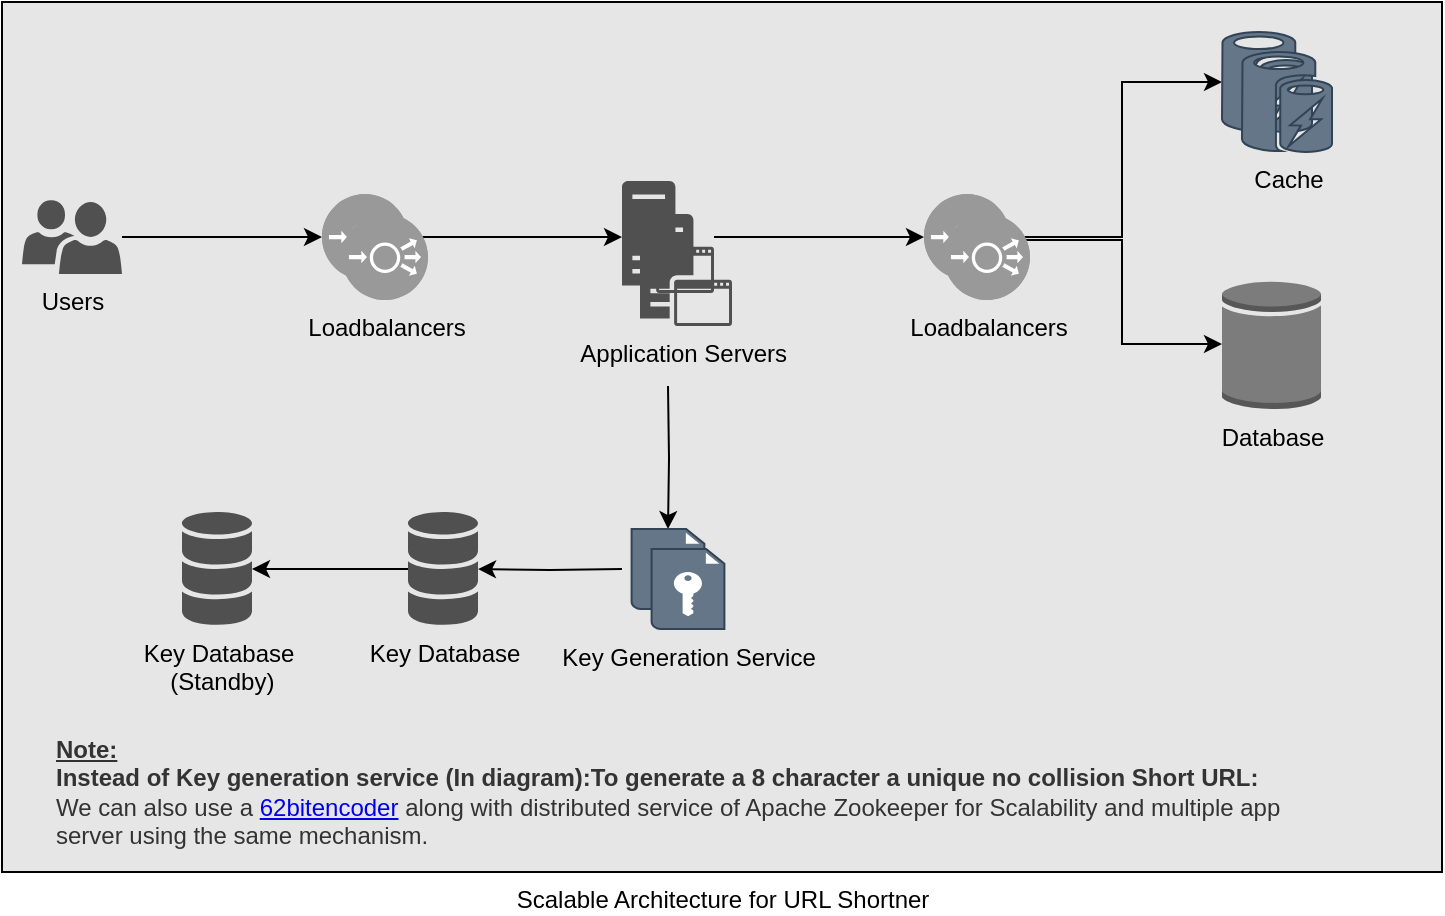 <mxfile version="15.7.3" type="github">
  <diagram id="JLI9OqOzYqpo9EfrQ879" name="Page-1">
    <mxGraphModel dx="1185" dy="662" grid="1" gridSize="10" guides="1" tooltips="1" connect="1" arrows="1" fold="1" page="1" pageScale="1" pageWidth="850" pageHeight="1100" math="0" shadow="0">
      <root>
        <mxCell id="0" />
        <mxCell id="1" parent="0" />
        <mxCell id="Ob5PynbsvCS6A7_3f5DK-1" value="Scalable Architecture for URL Shortner" style="verticalLabelPosition=bottom;verticalAlign=top;html=1;shape=mxgraph.basic.rect;fillColor2=none;strokeWidth=1;size=20;indent=5;fillColor=#E6E6E6;" vertex="1" parent="1">
          <mxGeometry x="60" y="5" width="720" height="435" as="geometry" />
        </mxCell>
        <mxCell id="Ob5PynbsvCS6A7_3f5DK-30" value="" style="edgeStyle=orthogonalEdgeStyle;rounded=0;orthogonalLoop=1;jettySize=auto;html=1;fontColor=#000000;" edge="1" parent="1" target="Ob5PynbsvCS6A7_3f5DK-25">
          <mxGeometry relative="1" as="geometry">
            <mxPoint x="370" y="288.5" as="sourcePoint" />
          </mxGeometry>
        </mxCell>
        <mxCell id="Ob5PynbsvCS6A7_3f5DK-8" value="" style="edgeStyle=orthogonalEdgeStyle;rounded=0;orthogonalLoop=1;jettySize=auto;html=1;entryX=0;entryY=0.5;entryDx=0;entryDy=0;entryPerimeter=0;" edge="1" parent="1" source="Ob5PynbsvCS6A7_3f5DK-4" target="Ob5PynbsvCS6A7_3f5DK-5">
          <mxGeometry relative="1" as="geometry" />
        </mxCell>
        <mxCell id="Ob5PynbsvCS6A7_3f5DK-4" value="Users" style="sketch=0;pointerEvents=1;shadow=0;dashed=0;html=1;strokeColor=none;labelPosition=center;verticalLabelPosition=bottom;verticalAlign=top;align=center;fillColor=#505050;shape=mxgraph.mscae.intune.user_group" vertex="1" parent="1">
          <mxGeometry x="70" y="104" width="50" height="37" as="geometry" />
        </mxCell>
        <mxCell id="Ob5PynbsvCS6A7_3f5DK-11" value="" style="edgeStyle=orthogonalEdgeStyle;rounded=0;orthogonalLoop=1;jettySize=auto;html=1;" edge="1" parent="1" source="Ob5PynbsvCS6A7_3f5DK-5" target="Ob5PynbsvCS6A7_3f5DK-10">
          <mxGeometry relative="1" as="geometry" />
        </mxCell>
        <mxCell id="Ob5PynbsvCS6A7_3f5DK-5" value="" style="fillColor=#999999;verticalLabelPosition=bottom;sketch=0;html=1;strokeColor=#ffffff;verticalAlign=top;align=center;points=[[0.145,0.145,0],[0.5,0,0],[0.855,0.145,0],[1,0.5,0],[0.855,0.855,0],[0.5,1,0],[0.145,0.855,0],[0,0.5,0]];pointerEvents=1;shape=mxgraph.cisco_safe.compositeIcon;bgIcon=ellipse;resIcon=mxgraph.cisco_safe.capability.load_balancer;" vertex="1" parent="1">
          <mxGeometry x="220" y="101" width="43" height="43" as="geometry" />
        </mxCell>
        <mxCell id="Ob5PynbsvCS6A7_3f5DK-6" value="Loadbalancers" style="fillColor=#999999;verticalLabelPosition=bottom;sketch=0;html=1;strokeColor=#ffffff;verticalAlign=top;align=center;points=[[0.145,0.145,0],[0.5,0,0],[0.855,0.145,0],[1,0.5,0],[0.855,0.855,0],[0.5,1,0],[0.145,0.855,0],[0,0.5,0]];pointerEvents=1;shape=mxgraph.cisco_safe.compositeIcon;bgIcon=ellipse;resIcon=mxgraph.cisco_safe.capability.load_balancer;" vertex="1" parent="1">
          <mxGeometry x="230" y="111" width="43" height="43" as="geometry" />
        </mxCell>
        <mxCell id="Ob5PynbsvCS6A7_3f5DK-29" value="" style="edgeStyle=orthogonalEdgeStyle;rounded=0;orthogonalLoop=1;jettySize=auto;html=1;fontColor=#000000;" edge="1" parent="1" target="Ob5PynbsvCS6A7_3f5DK-17">
          <mxGeometry relative="1" as="geometry">
            <mxPoint x="393" y="197" as="sourcePoint" />
            <mxPoint x="393" y="257" as="targetPoint" />
            <Array as="points" />
          </mxGeometry>
        </mxCell>
        <mxCell id="Ob5PynbsvCS6A7_3f5DK-36" value="" style="edgeStyle=orthogonalEdgeStyle;rounded=0;orthogonalLoop=1;jettySize=auto;html=1;fontColor=#000000;entryX=0;entryY=0.5;entryDx=0;entryDy=0;entryPerimeter=0;" edge="1" parent="1" source="Ob5PynbsvCS6A7_3f5DK-10" target="Ob5PynbsvCS6A7_3f5DK-33">
          <mxGeometry relative="1" as="geometry" />
        </mxCell>
        <mxCell id="Ob5PynbsvCS6A7_3f5DK-10" value="" style="sketch=0;pointerEvents=1;shadow=0;dashed=0;html=1;strokeColor=none;fillColor=#505050;labelPosition=center;verticalLabelPosition=bottom;verticalAlign=top;outlineConnect=0;align=center;shape=mxgraph.office.servers.application_server;" vertex="1" parent="1">
          <mxGeometry x="370" y="94.5" width="46" height="56" as="geometry" />
        </mxCell>
        <mxCell id="Ob5PynbsvCS6A7_3f5DK-12" value="Application Servers&lt;span style=&quot;white-space: pre&quot;&gt;	&lt;/span&gt;" style="sketch=0;pointerEvents=1;shadow=0;dashed=0;html=1;strokeColor=none;fillColor=#505050;labelPosition=center;verticalLabelPosition=bottom;verticalAlign=top;outlineConnect=0;align=center;shape=mxgraph.office.servers.application_server;" vertex="1" parent="1">
          <mxGeometry x="379" y="111" width="46" height="56" as="geometry" />
        </mxCell>
        <mxCell id="Ob5PynbsvCS6A7_3f5DK-17" value="" style="shadow=0;dashed=0;html=1;strokeColor=#314354;fillColor=#647687;labelPosition=center;verticalLabelPosition=bottom;verticalAlign=top;align=center;outlineConnect=0;shape=mxgraph.veeam.encryption_key;fontColor=#ffffff;" vertex="1" parent="1">
          <mxGeometry x="374.8" y="268.5" width="36.4" height="40" as="geometry" />
        </mxCell>
        <mxCell id="Ob5PynbsvCS6A7_3f5DK-31" value="" style="edgeStyle=orthogonalEdgeStyle;rounded=0;orthogonalLoop=1;jettySize=auto;html=1;fontColor=#000000;" edge="1" parent="1" source="Ob5PynbsvCS6A7_3f5DK-25" target="Ob5PynbsvCS6A7_3f5DK-27">
          <mxGeometry relative="1" as="geometry" />
        </mxCell>
        <mxCell id="Ob5PynbsvCS6A7_3f5DK-25" value="Key Database" style="sketch=0;shadow=0;dashed=0;html=1;strokeColor=none;fillColor=#505050;labelPosition=center;verticalLabelPosition=bottom;verticalAlign=top;outlineConnect=0;align=center;shape=mxgraph.office.databases.database_mini_3;fontColor=#000000;" vertex="1" parent="1">
          <mxGeometry x="263" y="260" width="35" height="57" as="geometry" />
        </mxCell>
        <mxCell id="Ob5PynbsvCS6A7_3f5DK-27" value="Key Database&lt;br&gt;&amp;nbsp;(Standby)" style="sketch=0;shadow=0;dashed=0;html=1;strokeColor=none;fillColor=#505050;labelPosition=center;verticalLabelPosition=bottom;verticalAlign=top;outlineConnect=0;align=center;shape=mxgraph.office.databases.database_mini_3;fontColor=#000000;" vertex="1" parent="1">
          <mxGeometry x="150" y="260" width="35" height="57" as="geometry" />
        </mxCell>
        <mxCell id="Ob5PynbsvCS6A7_3f5DK-32" value="&lt;font color=&quot;#000000&quot;&gt;Key Generation Service&lt;/font&gt;" style="shadow=0;dashed=0;html=1;strokeColor=#314354;fillColor=#647687;labelPosition=center;verticalLabelPosition=bottom;verticalAlign=top;align=center;outlineConnect=0;shape=mxgraph.veeam.encryption_key;fontColor=#ffffff;" vertex="1" parent="1">
          <mxGeometry x="384.8" y="278.5" width="36.4" height="40" as="geometry" />
        </mxCell>
        <mxCell id="Ob5PynbsvCS6A7_3f5DK-46" value="" style="edgeStyle=orthogonalEdgeStyle;rounded=0;orthogonalLoop=1;jettySize=auto;html=1;fontColor=#000000;entryX=0;entryY=0.5;entryDx=0;entryDy=0;entryPerimeter=0;" edge="1" parent="1" source="Ob5PynbsvCS6A7_3f5DK-33" target="Ob5PynbsvCS6A7_3f5DK-40">
          <mxGeometry relative="1" as="geometry">
            <mxPoint x="625.5" y="122.5" as="targetPoint" />
            <Array as="points">
              <mxPoint x="620" y="123" />
              <mxPoint x="620" y="45" />
            </Array>
          </mxGeometry>
        </mxCell>
        <mxCell id="Ob5PynbsvCS6A7_3f5DK-33" value="" style="fillColor=#999999;verticalLabelPosition=bottom;sketch=0;html=1;strokeColor=#ffffff;verticalAlign=top;align=center;points=[[0.145,0.145,0],[0.5,0,0],[0.855,0.145,0],[1,0.5,0],[0.855,0.855,0],[0.5,1,0],[0.145,0.855,0],[0,0.5,0]];pointerEvents=1;shape=mxgraph.cisco_safe.compositeIcon;bgIcon=ellipse;resIcon=mxgraph.cisco_safe.capability.load_balancer;" vertex="1" parent="1">
          <mxGeometry x="521" y="101" width="43" height="43" as="geometry" />
        </mxCell>
        <mxCell id="Ob5PynbsvCS6A7_3f5DK-49" value="" style="edgeStyle=orthogonalEdgeStyle;rounded=0;orthogonalLoop=1;jettySize=auto;html=1;fontColor=#000000;exitX=1;exitY=0.5;exitDx=0;exitDy=0;exitPerimeter=0;" edge="1" parent="1" source="Ob5PynbsvCS6A7_3f5DK-33" target="Ob5PynbsvCS6A7_3f5DK-47">
          <mxGeometry relative="1" as="geometry">
            <mxPoint x="565" y="124" as="sourcePoint" />
            <Array as="points">
              <mxPoint x="564" y="124" />
              <mxPoint x="620" y="124" />
              <mxPoint x="620" y="176" />
            </Array>
          </mxGeometry>
        </mxCell>
        <mxCell id="Ob5PynbsvCS6A7_3f5DK-34" value="Loadbalancers" style="fillColor=#999999;verticalLabelPosition=bottom;sketch=0;html=1;strokeColor=#ffffff;verticalAlign=top;align=center;points=[[0.145,0.145,0],[0.5,0,0],[0.855,0.145,0],[1,0.5,0],[0.855,0.855,0],[0.5,1,0],[0.145,0.855,0],[0,0.5,0]];pointerEvents=1;shape=mxgraph.cisco_safe.compositeIcon;bgIcon=ellipse;resIcon=mxgraph.cisco_safe.capability.load_balancer;" vertex="1" parent="1">
          <mxGeometry x="531" y="111" width="43" height="43" as="geometry" />
        </mxCell>
        <mxCell id="Ob5PynbsvCS6A7_3f5DK-40" value="" style="verticalLabelPosition=bottom;html=1;verticalAlign=top;align=center;strokeColor=#314354;fillColor=#647687;shape=mxgraph.azure.azure_cache;fontColor=#ffffff;" vertex="1" parent="1">
          <mxGeometry x="670" y="20" width="45" height="50" as="geometry" />
        </mxCell>
        <mxCell id="Ob5PynbsvCS6A7_3f5DK-42" value="&lt;font color=&quot;#000000&quot;&gt;Cache&lt;/font&gt;" style="verticalLabelPosition=bottom;html=1;verticalAlign=top;align=center;strokeColor=#314354;fillColor=#647687;shape=mxgraph.azure.azure_cache;fontColor=#ffffff;" vertex="1" parent="1">
          <mxGeometry x="680" y="30" width="45" height="50" as="geometry" />
        </mxCell>
        <mxCell id="Ob5PynbsvCS6A7_3f5DK-47" value="Database" style="outlineConnect=0;dashed=0;verticalLabelPosition=bottom;verticalAlign=top;align=center;html=1;shape=mxgraph.aws3.generic_database;fillColor=#7D7C7C;gradientColor=none;fontColor=#000000;" vertex="1" parent="1">
          <mxGeometry x="670" y="144" width="49.5" height="64.5" as="geometry" />
        </mxCell>
        <mxCell id="Ob5PynbsvCS6A7_3f5DK-50" value="&lt;u&gt;Note:&lt;br&gt;&lt;/u&gt;Instead of Key generation service (In diagram):To generate a 8 character a unique no collision Short URL:&lt;br&gt;&lt;span style=&quot;font-weight: normal&quot;&gt;We can also use a &lt;a href=&quot;https://github.com/AmitVerma-Learn/URLShortner/blob/69f2c6c9e258f29d3935e3fcc4cc2e6ca5548eaa/Encoder62.py&quot;&gt;62bitencoder&lt;/a&gt; along with distributed service of Apache Zookeeper f&lt;/span&gt;&lt;span style=&quot;font-weight: normal&quot;&gt;or Scalability and multiple app &lt;br&gt;server using the same mechanism.&amp;nbsp;&lt;br&gt;&lt;/span&gt;" style="text;html=1;resizable=0;autosize=1;align=left;verticalAlign=middle;points=[];fillColor=none;strokeColor=none;rounded=0;fontColor=#333333;fontStyle=1" vertex="1" parent="1">
          <mxGeometry x="85" y="370" width="630" height="60" as="geometry" />
        </mxCell>
      </root>
    </mxGraphModel>
  </diagram>
</mxfile>
